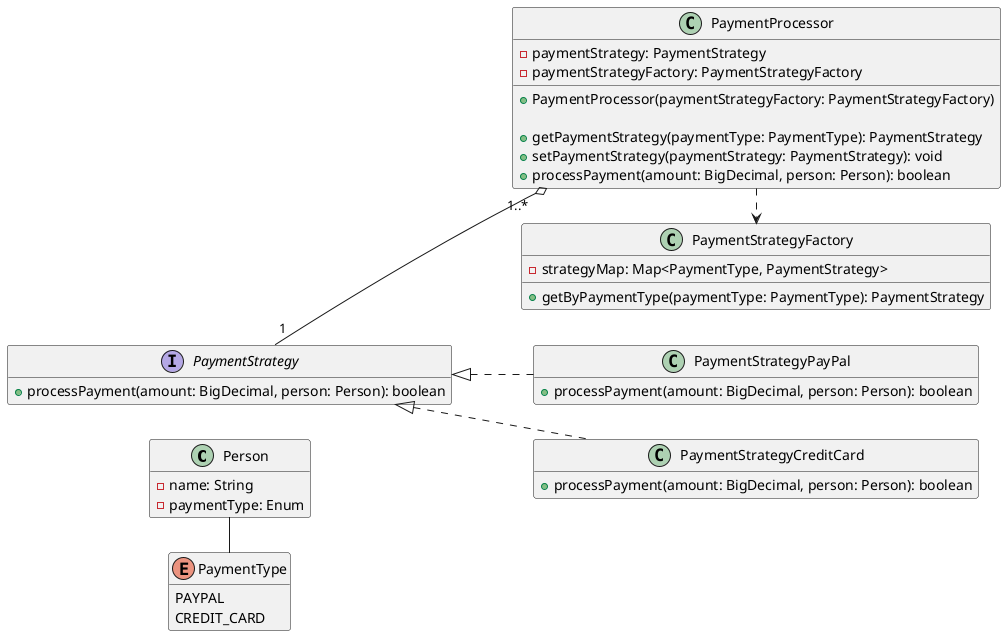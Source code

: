@startuml
'https://plantuml.com/class-diagram
hide empty member
left to right direction

class Person {
    - name: String
    - paymentType: Enum
}

enum PaymentType {
    PAYPAL
    CREDIT_CARD
}

Person - PaymentType

interface PaymentStrategy {
    + processPayment(amount: BigDecimal, person: Person): boolean
}

class PaymentStrategyPayPal implements PaymentStrategy {
    + processPayment(amount: BigDecimal, person: Person): boolean
}

class PaymentStrategyCreditCard implements PaymentStrategy {
    + processPayment(amount: BigDecimal, person: Person): boolean
}


class PaymentProcessor {
    - paymentStrategy: PaymentStrategy
    - paymentStrategyFactory: PaymentStrategyFactory

    + PaymentProcessor(paymentStrategyFactory: PaymentStrategyFactory)

    + getPaymentStrategy(paymentType: PaymentType): PaymentStrategy
    + setPaymentStrategy(paymentStrategy: PaymentStrategy): void
    + processPayment(amount: BigDecimal, person: Person): boolean
}

PaymentStrategy "1" --o "1..*" PaymentProcessor

class PaymentStrategyFactory {
    - strategyMap: Map<PaymentType, PaymentStrategy>

    + getByPaymentType(paymentType: PaymentType): PaymentStrategy
}

PaymentProcessor .> PaymentStrategyFactory


@enduml